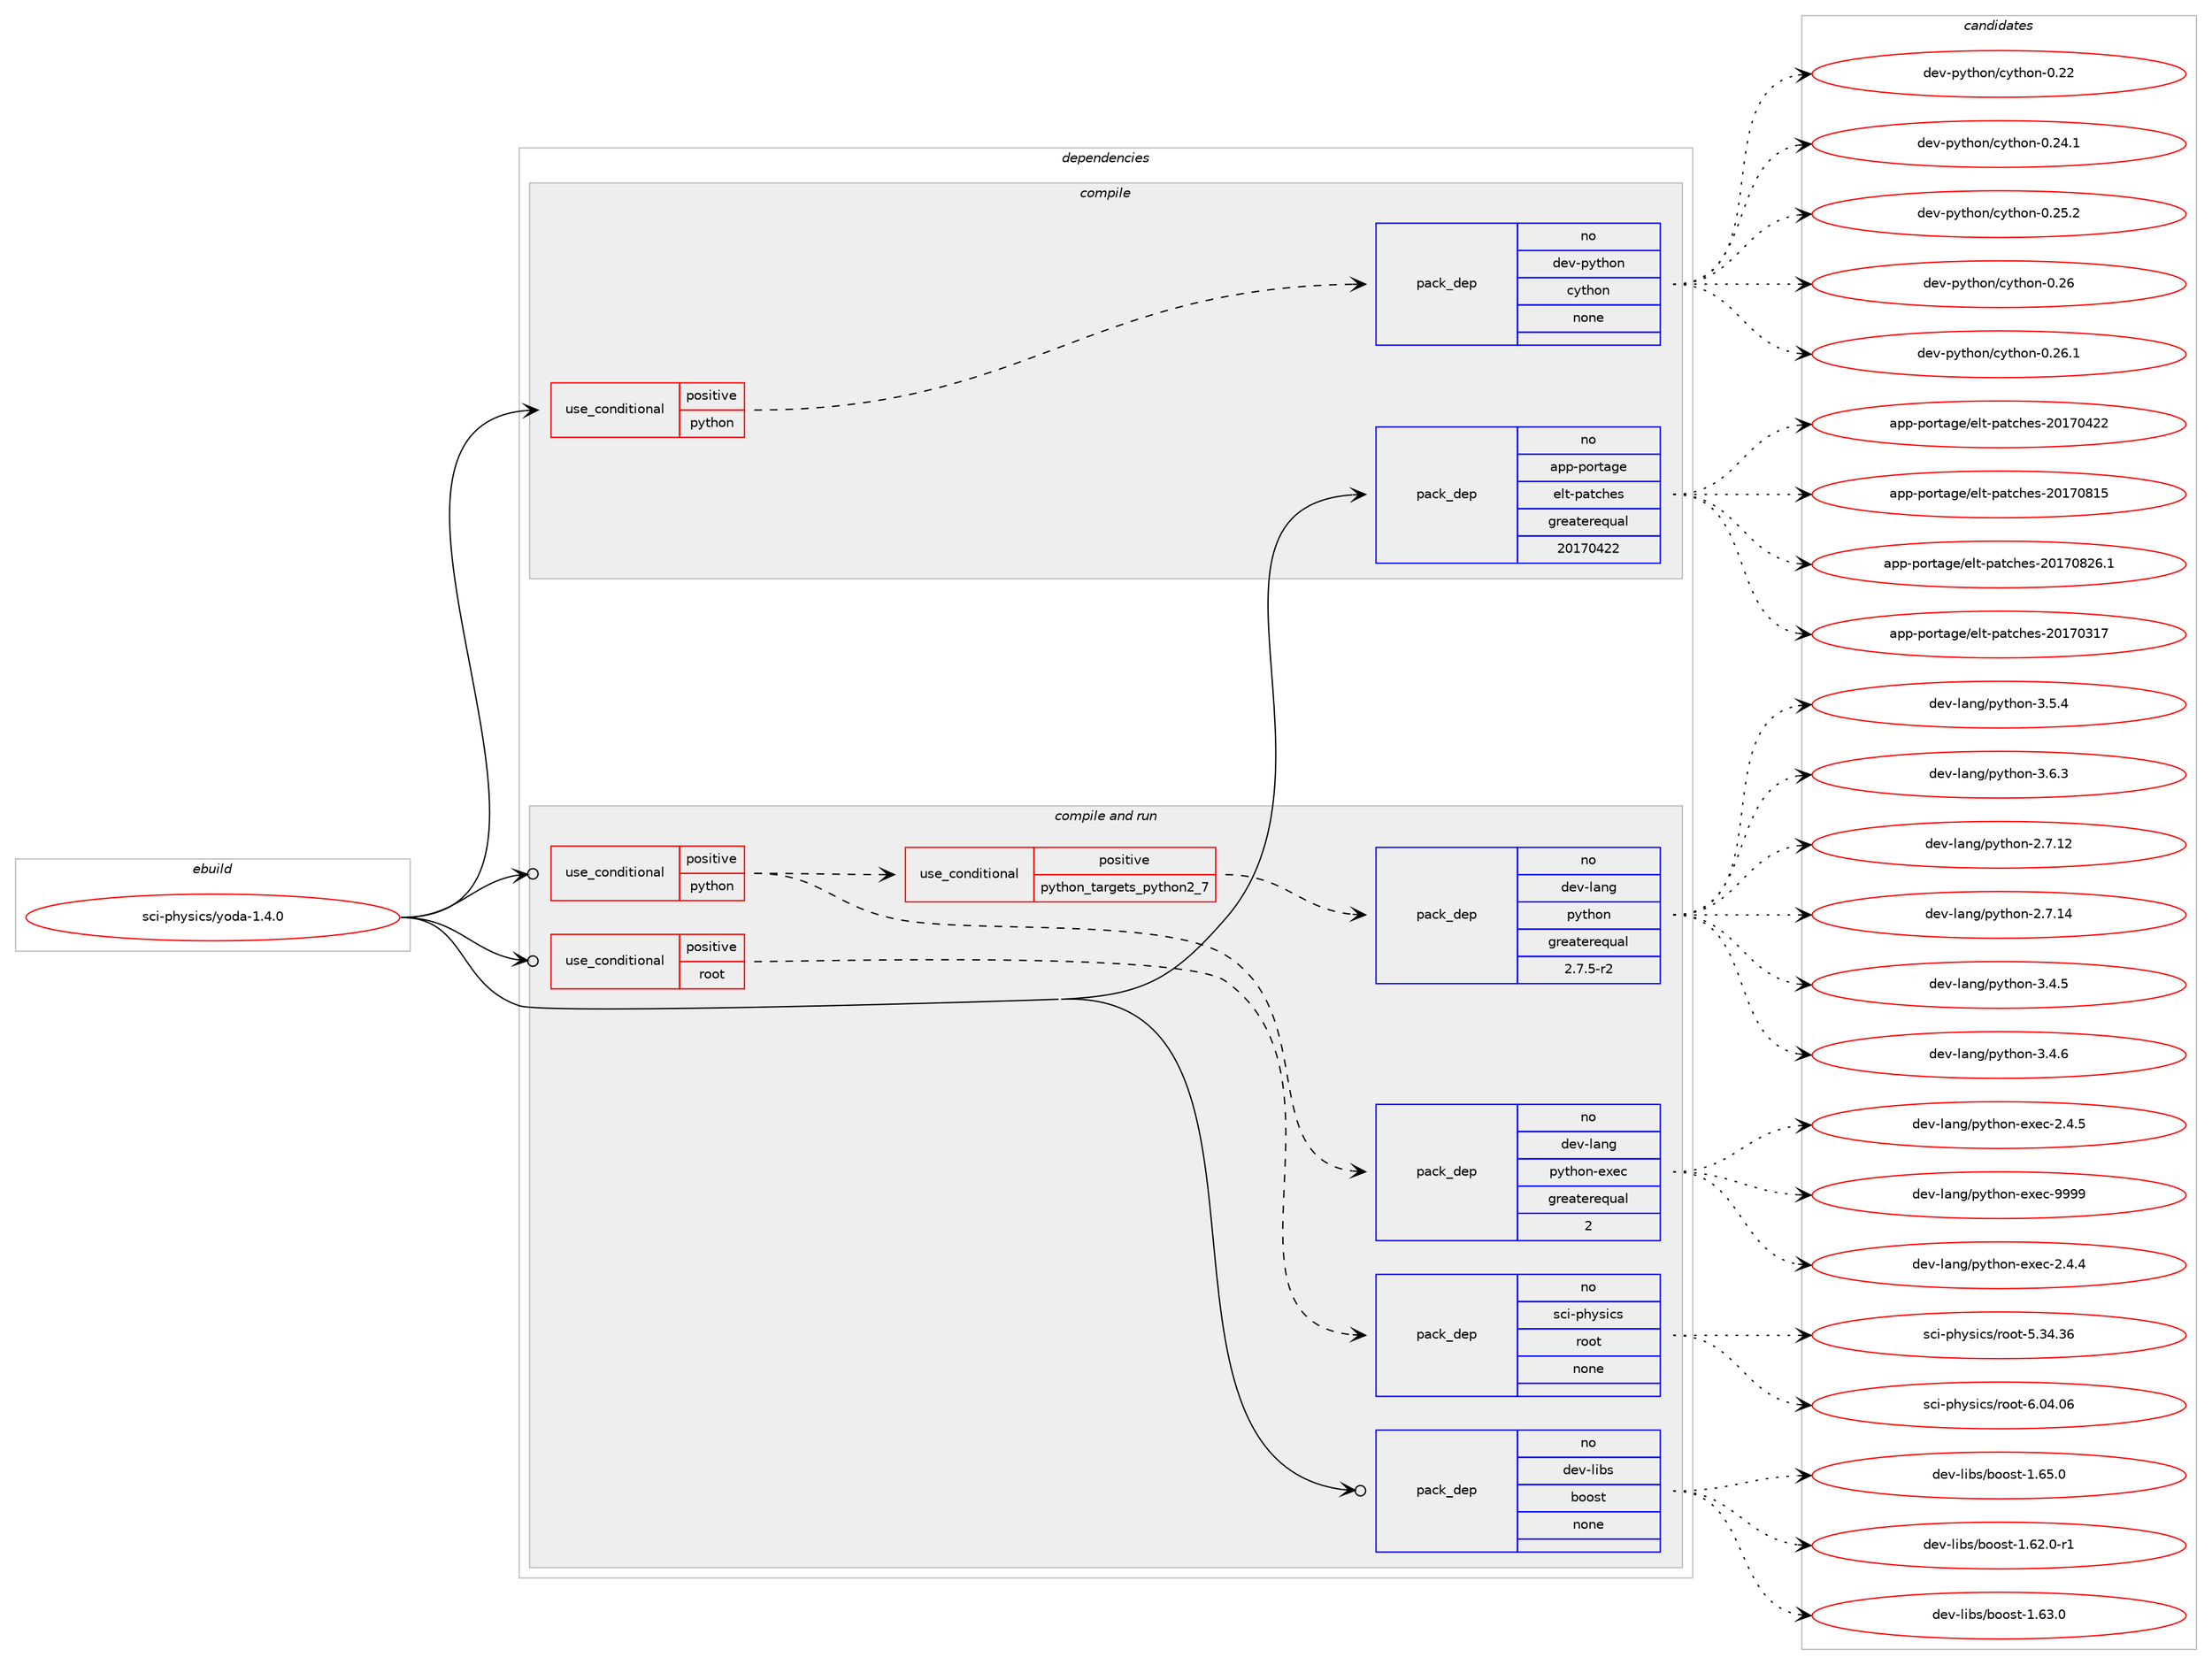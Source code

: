 digraph prolog {

# *************
# Graph options
# *************

newrank=true;
concentrate=true;
compound=true;
graph [rankdir=LR,fontname=Helvetica,fontsize=10,ranksep=1.5];#, ranksep=2.5, nodesep=0.2];
edge  [arrowhead=vee];
node  [fontname=Helvetica,fontsize=10];

# **********
# The ebuild
# **********

subgraph cluster_leftcol {
color=gray;
rank=same;
label=<<i>ebuild</i>>;
id [label="sci-physics/yoda-1.4.0", color=red, width=4, href="../sci-physics/yoda-1.4.0.svg"];
}

# ****************
# The dependencies
# ****************

subgraph cluster_midcol {
color=gray;
label=<<i>dependencies</i>>;
subgraph cluster_compile {
fillcolor="#eeeeee";
style=filled;
label=<<i>compile</i>>;
subgraph cond112165 {
dependency458632 [label=<<TABLE BORDER="0" CELLBORDER="1" CELLSPACING="0" CELLPADDING="4"><TR><TD ROWSPAN="3" CELLPADDING="10">use_conditional</TD></TR><TR><TD>positive</TD></TR><TR><TD>python</TD></TR></TABLE>>, shape=none, color=red];
subgraph pack338435 {
dependency458633 [label=<<TABLE BORDER="0" CELLBORDER="1" CELLSPACING="0" CELLPADDING="4" WIDTH="220"><TR><TD ROWSPAN="6" CELLPADDING="30">pack_dep</TD></TR><TR><TD WIDTH="110">no</TD></TR><TR><TD>dev-python</TD></TR><TR><TD>cython</TD></TR><TR><TD>none</TD></TR><TR><TD></TD></TR></TABLE>>, shape=none, color=blue];
}
dependency458632:e -> dependency458633:w [weight=20,style="dashed",arrowhead="vee"];
}
id:e -> dependency458632:w [weight=20,style="solid",arrowhead="vee"];
subgraph pack338436 {
dependency458634 [label=<<TABLE BORDER="0" CELLBORDER="1" CELLSPACING="0" CELLPADDING="4" WIDTH="220"><TR><TD ROWSPAN="6" CELLPADDING="30">pack_dep</TD></TR><TR><TD WIDTH="110">no</TD></TR><TR><TD>app-portage</TD></TR><TR><TD>elt-patches</TD></TR><TR><TD>greaterequal</TD></TR><TR><TD>20170422</TD></TR></TABLE>>, shape=none, color=blue];
}
id:e -> dependency458634:w [weight=20,style="solid",arrowhead="vee"];
}
subgraph cluster_compileandrun {
fillcolor="#eeeeee";
style=filled;
label=<<i>compile and run</i>>;
subgraph cond112166 {
dependency458635 [label=<<TABLE BORDER="0" CELLBORDER="1" CELLSPACING="0" CELLPADDING="4"><TR><TD ROWSPAN="3" CELLPADDING="10">use_conditional</TD></TR><TR><TD>positive</TD></TR><TR><TD>python</TD></TR></TABLE>>, shape=none, color=red];
subgraph cond112167 {
dependency458636 [label=<<TABLE BORDER="0" CELLBORDER="1" CELLSPACING="0" CELLPADDING="4"><TR><TD ROWSPAN="3" CELLPADDING="10">use_conditional</TD></TR><TR><TD>positive</TD></TR><TR><TD>python_targets_python2_7</TD></TR></TABLE>>, shape=none, color=red];
subgraph pack338437 {
dependency458637 [label=<<TABLE BORDER="0" CELLBORDER="1" CELLSPACING="0" CELLPADDING="4" WIDTH="220"><TR><TD ROWSPAN="6" CELLPADDING="30">pack_dep</TD></TR><TR><TD WIDTH="110">no</TD></TR><TR><TD>dev-lang</TD></TR><TR><TD>python</TD></TR><TR><TD>greaterequal</TD></TR><TR><TD>2.7.5-r2</TD></TR></TABLE>>, shape=none, color=blue];
}
dependency458636:e -> dependency458637:w [weight=20,style="dashed",arrowhead="vee"];
}
dependency458635:e -> dependency458636:w [weight=20,style="dashed",arrowhead="vee"];
subgraph pack338438 {
dependency458638 [label=<<TABLE BORDER="0" CELLBORDER="1" CELLSPACING="0" CELLPADDING="4" WIDTH="220"><TR><TD ROWSPAN="6" CELLPADDING="30">pack_dep</TD></TR><TR><TD WIDTH="110">no</TD></TR><TR><TD>dev-lang</TD></TR><TR><TD>python-exec</TD></TR><TR><TD>greaterequal</TD></TR><TR><TD>2</TD></TR></TABLE>>, shape=none, color=blue];
}
dependency458635:e -> dependency458638:w [weight=20,style="dashed",arrowhead="vee"];
}
id:e -> dependency458635:w [weight=20,style="solid",arrowhead="odotvee"];
subgraph cond112168 {
dependency458639 [label=<<TABLE BORDER="0" CELLBORDER="1" CELLSPACING="0" CELLPADDING="4"><TR><TD ROWSPAN="3" CELLPADDING="10">use_conditional</TD></TR><TR><TD>positive</TD></TR><TR><TD>root</TD></TR></TABLE>>, shape=none, color=red];
subgraph pack338439 {
dependency458640 [label=<<TABLE BORDER="0" CELLBORDER="1" CELLSPACING="0" CELLPADDING="4" WIDTH="220"><TR><TD ROWSPAN="6" CELLPADDING="30">pack_dep</TD></TR><TR><TD WIDTH="110">no</TD></TR><TR><TD>sci-physics</TD></TR><TR><TD>root</TD></TR><TR><TD>none</TD></TR><TR><TD></TD></TR></TABLE>>, shape=none, color=blue];
}
dependency458639:e -> dependency458640:w [weight=20,style="dashed",arrowhead="vee"];
}
id:e -> dependency458639:w [weight=20,style="solid",arrowhead="odotvee"];
subgraph pack338440 {
dependency458641 [label=<<TABLE BORDER="0" CELLBORDER="1" CELLSPACING="0" CELLPADDING="4" WIDTH="220"><TR><TD ROWSPAN="6" CELLPADDING="30">pack_dep</TD></TR><TR><TD WIDTH="110">no</TD></TR><TR><TD>dev-libs</TD></TR><TR><TD>boost</TD></TR><TR><TD>none</TD></TR><TR><TD></TD></TR></TABLE>>, shape=none, color=blue];
}
id:e -> dependency458641:w [weight=20,style="solid",arrowhead="odotvee"];
}
subgraph cluster_run {
fillcolor="#eeeeee";
style=filled;
label=<<i>run</i>>;
}
}

# **************
# The candidates
# **************

subgraph cluster_choices {
rank=same;
color=gray;
label=<<i>candidates</i>>;

subgraph choice338435 {
color=black;
nodesep=1;
choice1001011184511212111610411111047991211161041111104548465050 [label="dev-python/cython-0.22", color=red, width=4,href="../dev-python/cython-0.22.svg"];
choice10010111845112121116104111110479912111610411111045484650524649 [label="dev-python/cython-0.24.1", color=red, width=4,href="../dev-python/cython-0.24.1.svg"];
choice10010111845112121116104111110479912111610411111045484650534650 [label="dev-python/cython-0.25.2", color=red, width=4,href="../dev-python/cython-0.25.2.svg"];
choice1001011184511212111610411111047991211161041111104548465054 [label="dev-python/cython-0.26", color=red, width=4,href="../dev-python/cython-0.26.svg"];
choice10010111845112121116104111110479912111610411111045484650544649 [label="dev-python/cython-0.26.1", color=red, width=4,href="../dev-python/cython-0.26.1.svg"];
dependency458633:e -> choice1001011184511212111610411111047991211161041111104548465050:w [style=dotted,weight="100"];
dependency458633:e -> choice10010111845112121116104111110479912111610411111045484650524649:w [style=dotted,weight="100"];
dependency458633:e -> choice10010111845112121116104111110479912111610411111045484650534650:w [style=dotted,weight="100"];
dependency458633:e -> choice1001011184511212111610411111047991211161041111104548465054:w [style=dotted,weight="100"];
dependency458633:e -> choice10010111845112121116104111110479912111610411111045484650544649:w [style=dotted,weight="100"];
}
subgraph choice338436 {
color=black;
nodesep=1;
choice97112112451121111141169710310147101108116451129711699104101115455048495548514955 [label="app-portage/elt-patches-20170317", color=red, width=4,href="../app-portage/elt-patches-20170317.svg"];
choice97112112451121111141169710310147101108116451129711699104101115455048495548525050 [label="app-portage/elt-patches-20170422", color=red, width=4,href="../app-portage/elt-patches-20170422.svg"];
choice97112112451121111141169710310147101108116451129711699104101115455048495548564953 [label="app-portage/elt-patches-20170815", color=red, width=4,href="../app-portage/elt-patches-20170815.svg"];
choice971121124511211111411697103101471011081164511297116991041011154550484955485650544649 [label="app-portage/elt-patches-20170826.1", color=red, width=4,href="../app-portage/elt-patches-20170826.1.svg"];
dependency458634:e -> choice97112112451121111141169710310147101108116451129711699104101115455048495548514955:w [style=dotted,weight="100"];
dependency458634:e -> choice97112112451121111141169710310147101108116451129711699104101115455048495548525050:w [style=dotted,weight="100"];
dependency458634:e -> choice97112112451121111141169710310147101108116451129711699104101115455048495548564953:w [style=dotted,weight="100"];
dependency458634:e -> choice971121124511211111411697103101471011081164511297116991041011154550484955485650544649:w [style=dotted,weight="100"];
}
subgraph choice338437 {
color=black;
nodesep=1;
choice10010111845108971101034711212111610411111045504655464950 [label="dev-lang/python-2.7.12", color=red, width=4,href="../dev-lang/python-2.7.12.svg"];
choice10010111845108971101034711212111610411111045504655464952 [label="dev-lang/python-2.7.14", color=red, width=4,href="../dev-lang/python-2.7.14.svg"];
choice100101118451089711010347112121116104111110455146524653 [label="dev-lang/python-3.4.5", color=red, width=4,href="../dev-lang/python-3.4.5.svg"];
choice100101118451089711010347112121116104111110455146524654 [label="dev-lang/python-3.4.6", color=red, width=4,href="../dev-lang/python-3.4.6.svg"];
choice100101118451089711010347112121116104111110455146534652 [label="dev-lang/python-3.5.4", color=red, width=4,href="../dev-lang/python-3.5.4.svg"];
choice100101118451089711010347112121116104111110455146544651 [label="dev-lang/python-3.6.3", color=red, width=4,href="../dev-lang/python-3.6.3.svg"];
dependency458637:e -> choice10010111845108971101034711212111610411111045504655464950:w [style=dotted,weight="100"];
dependency458637:e -> choice10010111845108971101034711212111610411111045504655464952:w [style=dotted,weight="100"];
dependency458637:e -> choice100101118451089711010347112121116104111110455146524653:w [style=dotted,weight="100"];
dependency458637:e -> choice100101118451089711010347112121116104111110455146524654:w [style=dotted,weight="100"];
dependency458637:e -> choice100101118451089711010347112121116104111110455146534652:w [style=dotted,weight="100"];
dependency458637:e -> choice100101118451089711010347112121116104111110455146544651:w [style=dotted,weight="100"];
}
subgraph choice338438 {
color=black;
nodesep=1;
choice1001011184510897110103471121211161041111104510112010199455046524652 [label="dev-lang/python-exec-2.4.4", color=red, width=4,href="../dev-lang/python-exec-2.4.4.svg"];
choice1001011184510897110103471121211161041111104510112010199455046524653 [label="dev-lang/python-exec-2.4.5", color=red, width=4,href="../dev-lang/python-exec-2.4.5.svg"];
choice10010111845108971101034711212111610411111045101120101994557575757 [label="dev-lang/python-exec-9999", color=red, width=4,href="../dev-lang/python-exec-9999.svg"];
dependency458638:e -> choice1001011184510897110103471121211161041111104510112010199455046524652:w [style=dotted,weight="100"];
dependency458638:e -> choice1001011184510897110103471121211161041111104510112010199455046524653:w [style=dotted,weight="100"];
dependency458638:e -> choice10010111845108971101034711212111610411111045101120101994557575757:w [style=dotted,weight="100"];
}
subgraph choice338439 {
color=black;
nodesep=1;
choice115991054511210412111510599115471141111111164553465152465154 [label="sci-physics/root-5.34.36", color=red, width=4,href="../sci-physics/root-5.34.36.svg"];
choice115991054511210412111510599115471141111111164554464852464854 [label="sci-physics/root-6.04.06", color=red, width=4,href="../sci-physics/root-6.04.06.svg"];
dependency458640:e -> choice115991054511210412111510599115471141111111164553465152465154:w [style=dotted,weight="100"];
dependency458640:e -> choice115991054511210412111510599115471141111111164554464852464854:w [style=dotted,weight="100"];
}
subgraph choice338440 {
color=black;
nodesep=1;
choice10010111845108105981154798111111115116454946545046484511449 [label="dev-libs/boost-1.62.0-r1", color=red, width=4,href="../dev-libs/boost-1.62.0-r1.svg"];
choice1001011184510810598115479811111111511645494654514648 [label="dev-libs/boost-1.63.0", color=red, width=4,href="../dev-libs/boost-1.63.0.svg"];
choice1001011184510810598115479811111111511645494654534648 [label="dev-libs/boost-1.65.0", color=red, width=4,href="../dev-libs/boost-1.65.0.svg"];
dependency458641:e -> choice10010111845108105981154798111111115116454946545046484511449:w [style=dotted,weight="100"];
dependency458641:e -> choice1001011184510810598115479811111111511645494654514648:w [style=dotted,weight="100"];
dependency458641:e -> choice1001011184510810598115479811111111511645494654534648:w [style=dotted,weight="100"];
}
}

}

